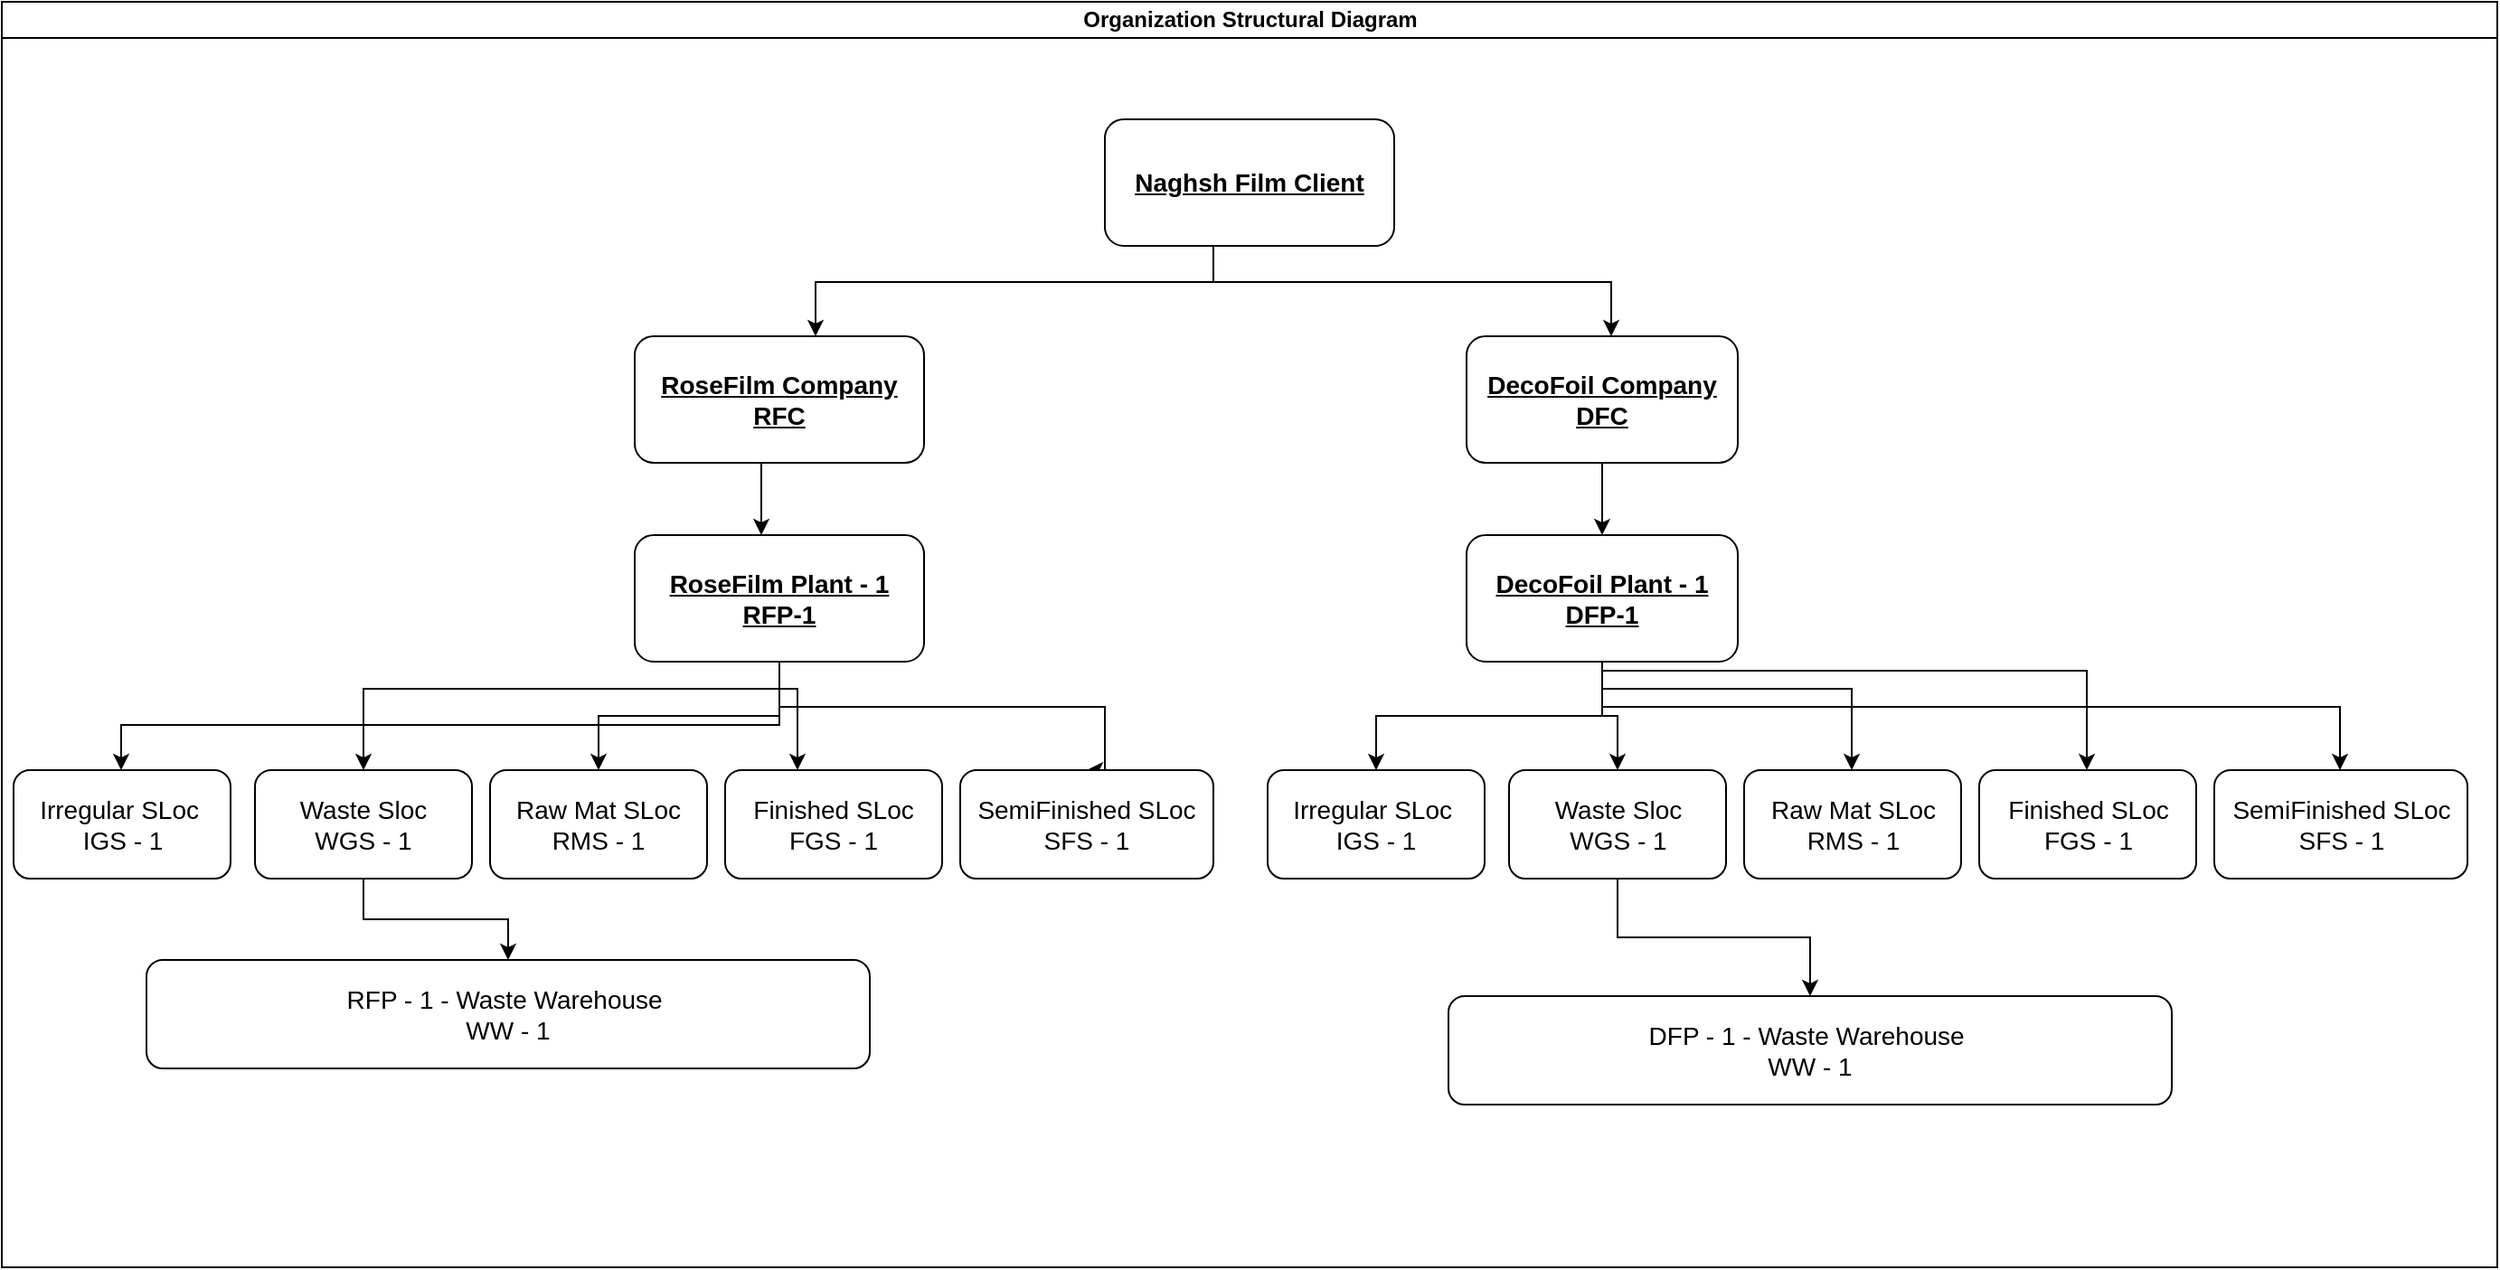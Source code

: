 <mxfile version="20.4.0" type="github">
  <diagram id="prtHgNgQTEPvFCAcTncT" name="Page-1">
    <mxGraphModel dx="2609" dy="742" grid="1" gridSize="10" guides="1" tooltips="1" connect="1" arrows="1" fold="1" page="1" pageScale="1" pageWidth="827" pageHeight="1169" math="0" shadow="0">
      <root>
        <mxCell id="0" />
        <mxCell id="1" parent="0" />
        <mxCell id="dNxyNK7c78bLwvsdeMH5-11" value="Organization Structural Diagram" style="swimlane;html=1;startSize=20;horizontal=1;containerType=tree;glass=0;" parent="1" vertex="1">
          <mxGeometry x="-760" y="100" width="1380" height="700" as="geometry" />
        </mxCell>
        <mxCell id="34d6Ay8lLd3whwP28Z-2-1" value="&lt;font style=&quot;font-size: 14px;&quot;&gt;&lt;u style=&quot;&quot;&gt;&lt;b&gt;Naghsh Film Client&lt;/b&gt;&lt;/u&gt;&lt;/font&gt;" style="rounded=1;whiteSpace=wrap;html=1;" vertex="1" parent="dNxyNK7c78bLwvsdeMH5-11">
          <mxGeometry x="610" y="65" width="160" height="70" as="geometry" />
        </mxCell>
        <mxCell id="34d6Ay8lLd3whwP28Z-2-2" value="" style="edgeStyle=orthogonalEdgeStyle;rounded=0;orthogonalLoop=1;jettySize=auto;html=1;" edge="1" source="34d6Ay8lLd3whwP28Z-2-1" target="34d6Ay8lLd3whwP28Z-2-3" parent="dNxyNK7c78bLwvsdeMH5-11">
          <mxGeometry relative="1" as="geometry">
            <Array as="points">
              <mxPoint x="670" y="155" />
              <mxPoint x="450" y="155" />
            </Array>
          </mxGeometry>
        </mxCell>
        <mxCell id="34d6Ay8lLd3whwP28Z-2-3" value="&lt;b&gt;&lt;font style=&quot;font-size: 14px;&quot;&gt;&lt;u&gt;RoseFilm Company&lt;br&gt;RFC&lt;br&gt;&lt;/u&gt;&lt;/font&gt;&lt;/b&gt;" style="rounded=1;whiteSpace=wrap;html=1;" vertex="1" parent="dNxyNK7c78bLwvsdeMH5-11">
          <mxGeometry x="350" y="185" width="160" height="70" as="geometry" />
        </mxCell>
        <mxCell id="34d6Ay8lLd3whwP28Z-2-4" value="" style="edgeStyle=orthogonalEdgeStyle;rounded=0;orthogonalLoop=1;jettySize=auto;html=1;exitX=0.5;exitY=1;exitDx=0;exitDy=0;" edge="1" source="34d6Ay8lLd3whwP28Z-2-1" target="34d6Ay8lLd3whwP28Z-2-5" parent="dNxyNK7c78bLwvsdeMH5-11">
          <mxGeometry relative="1" as="geometry">
            <Array as="points">
              <mxPoint x="670" y="135" />
              <mxPoint x="670" y="155" />
              <mxPoint x="890" y="155" />
            </Array>
          </mxGeometry>
        </mxCell>
        <mxCell id="34d6Ay8lLd3whwP28Z-2-5" value="&lt;font style=&quot;font-size: 14px;&quot;&gt;&lt;b&gt;&lt;u&gt;DecoFoil Company&lt;br&gt;DFC&lt;br&gt;&lt;/u&gt;&lt;/b&gt;&lt;/font&gt;" style="rounded=1;whiteSpace=wrap;html=1;" vertex="1" parent="dNxyNK7c78bLwvsdeMH5-11">
          <mxGeometry x="810" y="185" width="150" height="70" as="geometry" />
        </mxCell>
        <mxCell id="34d6Ay8lLd3whwP28Z-2-10" value="" style="edgeStyle=orthogonalEdgeStyle;rounded=0;orthogonalLoop=1;jettySize=auto;html=1;exitX=0.5;exitY=1;exitDx=0;exitDy=0;" edge="1" target="34d6Ay8lLd3whwP28Z-2-11" source="34d6Ay8lLd3whwP28Z-2-5" parent="dNxyNK7c78bLwvsdeMH5-11">
          <mxGeometry relative="1" as="geometry">
            <mxPoint x="665" y="175" as="sourcePoint" />
            <Array as="points">
              <mxPoint x="885" y="285" />
              <mxPoint x="885" y="285" />
            </Array>
          </mxGeometry>
        </mxCell>
        <mxCell id="34d6Ay8lLd3whwP28Z-2-67" style="edgeStyle=orthogonalEdgeStyle;rounded=0;orthogonalLoop=1;jettySize=auto;html=1;entryX=0.5;entryY=0;entryDx=0;entryDy=0;fontSize=14;" edge="1" parent="dNxyNK7c78bLwvsdeMH5-11" source="34d6Ay8lLd3whwP28Z-2-11" target="34d6Ay8lLd3whwP28Z-2-65">
          <mxGeometry relative="1" as="geometry" />
        </mxCell>
        <mxCell id="34d6Ay8lLd3whwP28Z-2-68" style="edgeStyle=orthogonalEdgeStyle;rounded=0;orthogonalLoop=1;jettySize=auto;html=1;entryX=0.5;entryY=0;entryDx=0;entryDy=0;fontSize=14;" edge="1" parent="dNxyNK7c78bLwvsdeMH5-11" source="34d6Ay8lLd3whwP28Z-2-11" target="34d6Ay8lLd3whwP28Z-2-64">
          <mxGeometry relative="1" as="geometry" />
        </mxCell>
        <mxCell id="34d6Ay8lLd3whwP28Z-2-69" style="edgeStyle=orthogonalEdgeStyle;rounded=0;orthogonalLoop=1;jettySize=auto;html=1;fontSize=14;" edge="1" parent="dNxyNK7c78bLwvsdeMH5-11" source="34d6Ay8lLd3whwP28Z-2-11" target="34d6Ay8lLd3whwP28Z-2-61">
          <mxGeometry relative="1" as="geometry">
            <Array as="points">
              <mxPoint x="885" y="380" />
              <mxPoint x="1023" y="380" />
            </Array>
          </mxGeometry>
        </mxCell>
        <mxCell id="34d6Ay8lLd3whwP28Z-2-70" style="edgeStyle=orthogonalEdgeStyle;rounded=0;orthogonalLoop=1;jettySize=auto;html=1;fontSize=14;" edge="1" parent="dNxyNK7c78bLwvsdeMH5-11" source="34d6Ay8lLd3whwP28Z-2-11" target="34d6Ay8lLd3whwP28Z-2-62">
          <mxGeometry relative="1" as="geometry">
            <Array as="points">
              <mxPoint x="885" y="370" />
              <mxPoint x="1153" y="370" />
            </Array>
          </mxGeometry>
        </mxCell>
        <mxCell id="34d6Ay8lLd3whwP28Z-2-71" style="edgeStyle=orthogonalEdgeStyle;rounded=0;orthogonalLoop=1;jettySize=auto;html=1;fontSize=14;" edge="1" parent="dNxyNK7c78bLwvsdeMH5-11" source="34d6Ay8lLd3whwP28Z-2-11" target="34d6Ay8lLd3whwP28Z-2-63">
          <mxGeometry relative="1" as="geometry">
            <Array as="points">
              <mxPoint x="885" y="390" />
              <mxPoint x="1293" y="390" />
            </Array>
          </mxGeometry>
        </mxCell>
        <mxCell id="34d6Ay8lLd3whwP28Z-2-11" value="&lt;font style=&quot;font-size: 14px;&quot;&gt;&lt;b&gt;&lt;u&gt;DecoFoil Plant - 1&lt;br&gt;DFP-1&lt;br&gt;&lt;/u&gt;&lt;/b&gt;&lt;/font&gt;" style="rounded=1;whiteSpace=wrap;html=1;" vertex="1" parent="dNxyNK7c78bLwvsdeMH5-11">
          <mxGeometry x="810" y="295" width="150" height="70" as="geometry" />
        </mxCell>
        <mxCell id="34d6Ay8lLd3whwP28Z-2-16" value="" style="edgeStyle=orthogonalEdgeStyle;rounded=0;orthogonalLoop=1;jettySize=auto;html=1;exitX=0.5;exitY=1;exitDx=0;exitDy=0;" edge="1" target="34d6Ay8lLd3whwP28Z-2-17" source="34d6Ay8lLd3whwP28Z-2-3" parent="dNxyNK7c78bLwvsdeMH5-11">
          <mxGeometry relative="1" as="geometry">
            <mxPoint x="665" y="175" as="sourcePoint" />
            <Array as="points">
              <mxPoint x="420" y="275" />
              <mxPoint x="420" y="275" />
            </Array>
          </mxGeometry>
        </mxCell>
        <mxCell id="34d6Ay8lLd3whwP28Z-2-51" style="edgeStyle=orthogonalEdgeStyle;rounded=0;orthogonalLoop=1;jettySize=auto;html=1;fontSize=14;" edge="1" parent="dNxyNK7c78bLwvsdeMH5-11" source="34d6Ay8lLd3whwP28Z-2-17">
          <mxGeometry relative="1" as="geometry">
            <mxPoint x="330" y="425" as="targetPoint" />
            <Array as="points">
              <mxPoint x="430" y="395" />
              <mxPoint x="330" y="395" />
            </Array>
          </mxGeometry>
        </mxCell>
        <mxCell id="34d6Ay8lLd3whwP28Z-2-52" style="edgeStyle=orthogonalEdgeStyle;rounded=0;orthogonalLoop=1;jettySize=auto;html=1;fontSize=14;" edge="1" parent="dNxyNK7c78bLwvsdeMH5-11" target="34d6Ay8lLd3whwP28Z-2-40">
          <mxGeometry relative="1" as="geometry">
            <mxPoint x="430" y="380" as="sourcePoint" />
            <Array as="points">
              <mxPoint x="440" y="410" />
              <mxPoint x="440" y="410" />
            </Array>
          </mxGeometry>
        </mxCell>
        <mxCell id="34d6Ay8lLd3whwP28Z-2-53" style="edgeStyle=orthogonalEdgeStyle;rounded=0;orthogonalLoop=1;jettySize=auto;html=1;entryX=0.5;entryY=0;entryDx=0;entryDy=0;fontSize=14;" edge="1" parent="dNxyNK7c78bLwvsdeMH5-11" source="34d6Ay8lLd3whwP28Z-2-17" target="34d6Ay8lLd3whwP28Z-2-41">
          <mxGeometry relative="1" as="geometry">
            <Array as="points">
              <mxPoint x="430" y="390" />
              <mxPoint x="610" y="390" />
              <mxPoint x="610" y="425" />
            </Array>
          </mxGeometry>
        </mxCell>
        <mxCell id="34d6Ay8lLd3whwP28Z-2-60" style="edgeStyle=orthogonalEdgeStyle;rounded=0;orthogonalLoop=1;jettySize=auto;html=1;fontSize=14;" edge="1" parent="dNxyNK7c78bLwvsdeMH5-11" source="34d6Ay8lLd3whwP28Z-2-17" target="34d6Ay8lLd3whwP28Z-2-58">
          <mxGeometry relative="1" as="geometry">
            <Array as="points">
              <mxPoint x="430" y="400" />
              <mxPoint x="66" y="400" />
            </Array>
          </mxGeometry>
        </mxCell>
        <mxCell id="34d6Ay8lLd3whwP28Z-2-66" style="edgeStyle=orthogonalEdgeStyle;rounded=0;orthogonalLoop=1;jettySize=auto;html=1;entryX=0.5;entryY=0;entryDx=0;entryDy=0;fontSize=14;" edge="1" parent="dNxyNK7c78bLwvsdeMH5-11" source="34d6Ay8lLd3whwP28Z-2-17" target="34d6Ay8lLd3whwP28Z-2-57">
          <mxGeometry relative="1" as="geometry">
            <Array as="points">
              <mxPoint x="430" y="380" />
              <mxPoint x="200" y="380" />
            </Array>
          </mxGeometry>
        </mxCell>
        <mxCell id="34d6Ay8lLd3whwP28Z-2-17" value="&lt;b&gt;&lt;font style=&quot;font-size: 14px;&quot;&gt;&lt;u&gt;RoseFilm Plant - 1&lt;br&gt;RFP-1&lt;br&gt;&lt;/u&gt;&lt;/font&gt;&lt;/b&gt;" style="rounded=1;whiteSpace=wrap;html=1;" vertex="1" parent="dNxyNK7c78bLwvsdeMH5-11">
          <mxGeometry x="350" y="295" width="160" height="70" as="geometry" />
        </mxCell>
        <mxCell id="34d6Ay8lLd3whwP28Z-2-39" value="Raw Mat SLoc&lt;br&gt;RMS - 1" style="rounded=1;whiteSpace=wrap;html=1;fontSize=14;" vertex="1" parent="dNxyNK7c78bLwvsdeMH5-11">
          <mxGeometry x="270" y="425" width="120" height="60" as="geometry" />
        </mxCell>
        <mxCell id="34d6Ay8lLd3whwP28Z-2-40" value="Finished SLoc&lt;br&gt;FGS - 1" style="rounded=1;whiteSpace=wrap;html=1;fontSize=14;" vertex="1" parent="dNxyNK7c78bLwvsdeMH5-11">
          <mxGeometry x="400" y="425" width="120" height="60" as="geometry" />
        </mxCell>
        <mxCell id="34d6Ay8lLd3whwP28Z-2-41" value="SemiFinished SLoc&lt;br&gt;SFS - 1" style="rounded=1;whiteSpace=wrap;html=1;fontSize=14;" vertex="1" parent="dNxyNK7c78bLwvsdeMH5-11">
          <mxGeometry x="530" y="425" width="140" height="60" as="geometry" />
        </mxCell>
        <mxCell id="34d6Ay8lLd3whwP28Z-2-76" style="edgeStyle=orthogonalEdgeStyle;rounded=0;orthogonalLoop=1;jettySize=auto;html=1;fontSize=14;" edge="1" parent="dNxyNK7c78bLwvsdeMH5-11" source="34d6Ay8lLd3whwP28Z-2-57" target="34d6Ay8lLd3whwP28Z-2-72">
          <mxGeometry relative="1" as="geometry" />
        </mxCell>
        <mxCell id="34d6Ay8lLd3whwP28Z-2-57" value="Waste Sloc&lt;br&gt;WGS - 1" style="rounded=1;whiteSpace=wrap;html=1;fontSize=14;" vertex="1" parent="dNxyNK7c78bLwvsdeMH5-11">
          <mxGeometry x="140" y="425" width="120" height="60" as="geometry" />
        </mxCell>
        <mxCell id="34d6Ay8lLd3whwP28Z-2-58" value="Irregular SLoc&amp;nbsp;&lt;br&gt;IGS - 1" style="rounded=1;whiteSpace=wrap;html=1;fontSize=14;" vertex="1" parent="dNxyNK7c78bLwvsdeMH5-11">
          <mxGeometry x="6.5" y="425" width="120" height="60" as="geometry" />
        </mxCell>
        <mxCell id="34d6Ay8lLd3whwP28Z-2-61" value="Raw Mat SLoc&lt;br&gt;RMS - 1" style="rounded=1;whiteSpace=wrap;html=1;fontSize=14;" vertex="1" parent="dNxyNK7c78bLwvsdeMH5-11">
          <mxGeometry x="963.5" y="425" width="120" height="60" as="geometry" />
        </mxCell>
        <mxCell id="34d6Ay8lLd3whwP28Z-2-62" value="Finished SLoc&lt;br&gt;FGS - 1" style="rounded=1;whiteSpace=wrap;html=1;fontSize=14;" vertex="1" parent="dNxyNK7c78bLwvsdeMH5-11">
          <mxGeometry x="1093.5" y="425" width="120" height="60" as="geometry" />
        </mxCell>
        <mxCell id="34d6Ay8lLd3whwP28Z-2-63" value="SemiFinished SLoc&lt;br&gt;SFS - 1" style="rounded=1;whiteSpace=wrap;html=1;fontSize=14;" vertex="1" parent="dNxyNK7c78bLwvsdeMH5-11">
          <mxGeometry x="1223.5" y="425" width="140" height="60" as="geometry" />
        </mxCell>
        <mxCell id="34d6Ay8lLd3whwP28Z-2-75" style="edgeStyle=orthogonalEdgeStyle;rounded=0;orthogonalLoop=1;jettySize=auto;html=1;entryX=0.5;entryY=0;entryDx=0;entryDy=0;fontSize=14;" edge="1" parent="dNxyNK7c78bLwvsdeMH5-11" source="34d6Ay8lLd3whwP28Z-2-64" target="34d6Ay8lLd3whwP28Z-2-74">
          <mxGeometry relative="1" as="geometry" />
        </mxCell>
        <mxCell id="34d6Ay8lLd3whwP28Z-2-64" value="Waste Sloc&lt;br&gt;WGS - 1" style="rounded=1;whiteSpace=wrap;html=1;fontSize=14;" vertex="1" parent="dNxyNK7c78bLwvsdeMH5-11">
          <mxGeometry x="833.5" y="425" width="120" height="60" as="geometry" />
        </mxCell>
        <mxCell id="34d6Ay8lLd3whwP28Z-2-65" value="Irregular SLoc&amp;nbsp;&lt;br&gt;IGS - 1" style="rounded=1;whiteSpace=wrap;html=1;fontSize=14;" vertex="1" parent="dNxyNK7c78bLwvsdeMH5-11">
          <mxGeometry x="700" y="425" width="120" height="60" as="geometry" />
        </mxCell>
        <mxCell id="34d6Ay8lLd3whwP28Z-2-72" value="RFP - 1 - Waste Warehouse&amp;nbsp;&lt;br&gt;WW - 1" style="rounded=1;whiteSpace=wrap;html=1;fontSize=14;" vertex="1" parent="dNxyNK7c78bLwvsdeMH5-11">
          <mxGeometry x="80" y="530" width="400" height="60" as="geometry" />
        </mxCell>
        <mxCell id="34d6Ay8lLd3whwP28Z-2-74" value="DFP - 1 - Waste Warehouse&amp;nbsp;&lt;br&gt;WW - 1" style="rounded=1;whiteSpace=wrap;html=1;fontSize=14;" vertex="1" parent="dNxyNK7c78bLwvsdeMH5-11">
          <mxGeometry x="800" y="550" width="400" height="60" as="geometry" />
        </mxCell>
      </root>
    </mxGraphModel>
  </diagram>
</mxfile>
